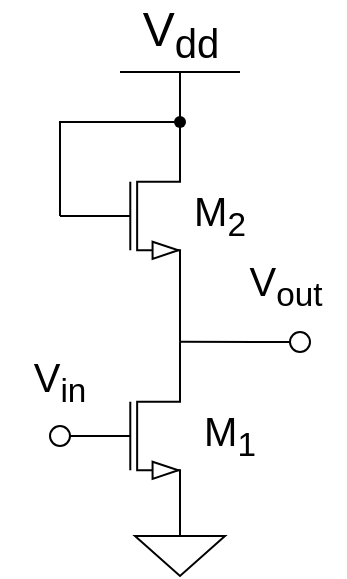 <mxfile version="24.2.5" type="device">
  <diagram name="第 1 页" id="s-eO8t3KsCG3pz-uFDJY">
    <mxGraphModel dx="545" dy="379" grid="1" gridSize="10" guides="1" tooltips="1" connect="1" arrows="1" fold="1" page="1" pageScale="1" pageWidth="827" pageHeight="1169" math="0" shadow="0">
      <root>
        <mxCell id="0" />
        <mxCell id="1" parent="0" />
        <mxCell id="uEPib_JkvCAmzOM7oxo2-1" value="" style="verticalLabelPosition=bottom;shadow=0;dashed=0;align=center;html=1;verticalAlign=top;shape=mxgraph.electrical.transistors.nmos;pointerEvents=1;" vertex="1" parent="1">
          <mxGeometry x="380" y="240" width="60" height="100" as="geometry" />
        </mxCell>
        <mxCell id="uEPib_JkvCAmzOM7oxo2-2" value="" style="verticalLabelPosition=bottom;shadow=0;dashed=0;align=center;html=1;verticalAlign=top;strokeWidth=1;shape=ellipse;" vertex="1" parent="1">
          <mxGeometry x="375" y="285" width="10" height="10" as="geometry" />
        </mxCell>
        <mxCell id="uEPib_JkvCAmzOM7oxo2-3" value="" style="pointerEvents=1;verticalLabelPosition=bottom;shadow=0;dashed=0;align=center;html=1;verticalAlign=top;shape=mxgraph.electrical.signal_sources.signal_ground;" vertex="1" parent="1">
          <mxGeometry x="417.5" y="330" width="45" height="30" as="geometry" />
        </mxCell>
        <mxCell id="uEPib_JkvCAmzOM7oxo2-4" value="V&lt;sub&gt;dd&lt;/sub&gt;" style="verticalLabelPosition=top;verticalAlign=bottom;shape=mxgraph.electrical.signal_sources.vdd;shadow=0;dashed=0;align=center;strokeWidth=1;fontSize=24;html=1;flipV=1;" vertex="1" parent="1">
          <mxGeometry x="410" y="108" width="60" height="50" as="geometry" />
        </mxCell>
        <mxCell id="uEPib_JkvCAmzOM7oxo2-5" value="" style="verticalLabelPosition=bottom;shadow=0;dashed=0;align=center;html=1;verticalAlign=top;strokeWidth=1;shape=ellipse;" vertex="1" parent="1">
          <mxGeometry x="495" y="238" width="10" height="10" as="geometry" />
        </mxCell>
        <mxCell id="uEPib_JkvCAmzOM7oxo2-6" value="&lt;font style=&quot;font-size: 20px;&quot;&gt;V&lt;sub&gt;in&lt;/sub&gt;&lt;/font&gt;" style="text;html=1;align=center;verticalAlign=middle;whiteSpace=wrap;rounded=0;" vertex="1" parent="1">
          <mxGeometry x="350" y="248" width="60" height="30" as="geometry" />
        </mxCell>
        <mxCell id="uEPib_JkvCAmzOM7oxo2-7" value="&lt;font style=&quot;font-size: 20px;&quot;&gt;V&lt;sub&gt;out&lt;/sub&gt;&lt;/font&gt;" style="text;html=1;align=center;verticalAlign=middle;whiteSpace=wrap;rounded=0;" vertex="1" parent="1">
          <mxGeometry x="462.5" y="200" width="60" height="30" as="geometry" />
        </mxCell>
        <mxCell id="uEPib_JkvCAmzOM7oxo2-9" value="" style="endArrow=none;html=1;strokeWidth=1;rounded=0;entryX=1;entryY=0;entryDx=0;entryDy=0;entryPerimeter=0;exitX=1;exitY=0.5;exitDx=0;exitDy=0;exitPerimeter=0;" edge="1" parent="1" target="uEPib_JkvCAmzOM7oxo2-1">
          <mxGeometry width="100" relative="1" as="geometry">
            <mxPoint x="440" y="218" as="sourcePoint" />
            <mxPoint x="480" y="280" as="targetPoint" />
          </mxGeometry>
        </mxCell>
        <mxCell id="uEPib_JkvCAmzOM7oxo2-10" value="" style="endArrow=none;html=1;strokeWidth=1;rounded=0;entryX=0;entryY=0.5;entryDx=0;entryDy=0;exitX=1;exitY=0;exitDx=0;exitDy=0;exitPerimeter=0;" edge="1" parent="1" source="uEPib_JkvCAmzOM7oxo2-1" target="uEPib_JkvCAmzOM7oxo2-5">
          <mxGeometry width="100" relative="1" as="geometry">
            <mxPoint x="380" y="280" as="sourcePoint" />
            <mxPoint x="480" y="280" as="targetPoint" />
          </mxGeometry>
        </mxCell>
        <mxCell id="uEPib_JkvCAmzOM7oxo2-12" value="" style="verticalLabelPosition=bottom;shadow=0;dashed=0;align=center;html=1;verticalAlign=top;shape=mxgraph.electrical.transistors.nmos;pointerEvents=1;" vertex="1" parent="1">
          <mxGeometry x="380" y="130" width="60" height="100" as="geometry" />
        </mxCell>
        <mxCell id="uEPib_JkvCAmzOM7oxo2-13" value="" style="endArrow=none;html=1;strokeWidth=1;rounded=0;entryX=0;entryY=0.5;entryDx=0;entryDy=0;entryPerimeter=0;" edge="1" parent="1" source="uEPib_JkvCAmzOM7oxo2-17" target="uEPib_JkvCAmzOM7oxo2-12">
          <mxGeometry width="100" relative="1" as="geometry">
            <mxPoint x="350" y="110" as="sourcePoint" />
            <mxPoint x="470" y="260" as="targetPoint" />
            <Array as="points">
              <mxPoint x="380" y="133" />
            </Array>
          </mxGeometry>
        </mxCell>
        <mxCell id="uEPib_JkvCAmzOM7oxo2-17" value="" style="shape=waypoint;sketch=0;fillStyle=solid;size=6;pointerEvents=1;points=[];fillColor=none;resizable=0;rotatable=0;perimeter=centerPerimeter;snapToPoint=1;" vertex="1" parent="1">
          <mxGeometry x="430" y="123" width="20" height="20" as="geometry" />
        </mxCell>
        <mxCell id="uEPib_JkvCAmzOM7oxo2-18" value="&lt;span style=&quot;font-size: 20px;&quot;&gt;M&lt;sub&gt;1&lt;/sub&gt;&lt;/span&gt;" style="text;html=1;align=center;verticalAlign=middle;whiteSpace=wrap;rounded=0;" vertex="1" parent="1">
          <mxGeometry x="435" y="275" width="60" height="30" as="geometry" />
        </mxCell>
        <mxCell id="uEPib_JkvCAmzOM7oxo2-19" value="&lt;span style=&quot;font-size: 20px;&quot;&gt;M&lt;sub&gt;2&lt;/sub&gt;&lt;/span&gt;" style="text;html=1;align=center;verticalAlign=middle;whiteSpace=wrap;rounded=0;" vertex="1" parent="1">
          <mxGeometry x="430" y="165" width="60" height="30" as="geometry" />
        </mxCell>
      </root>
    </mxGraphModel>
  </diagram>
</mxfile>
